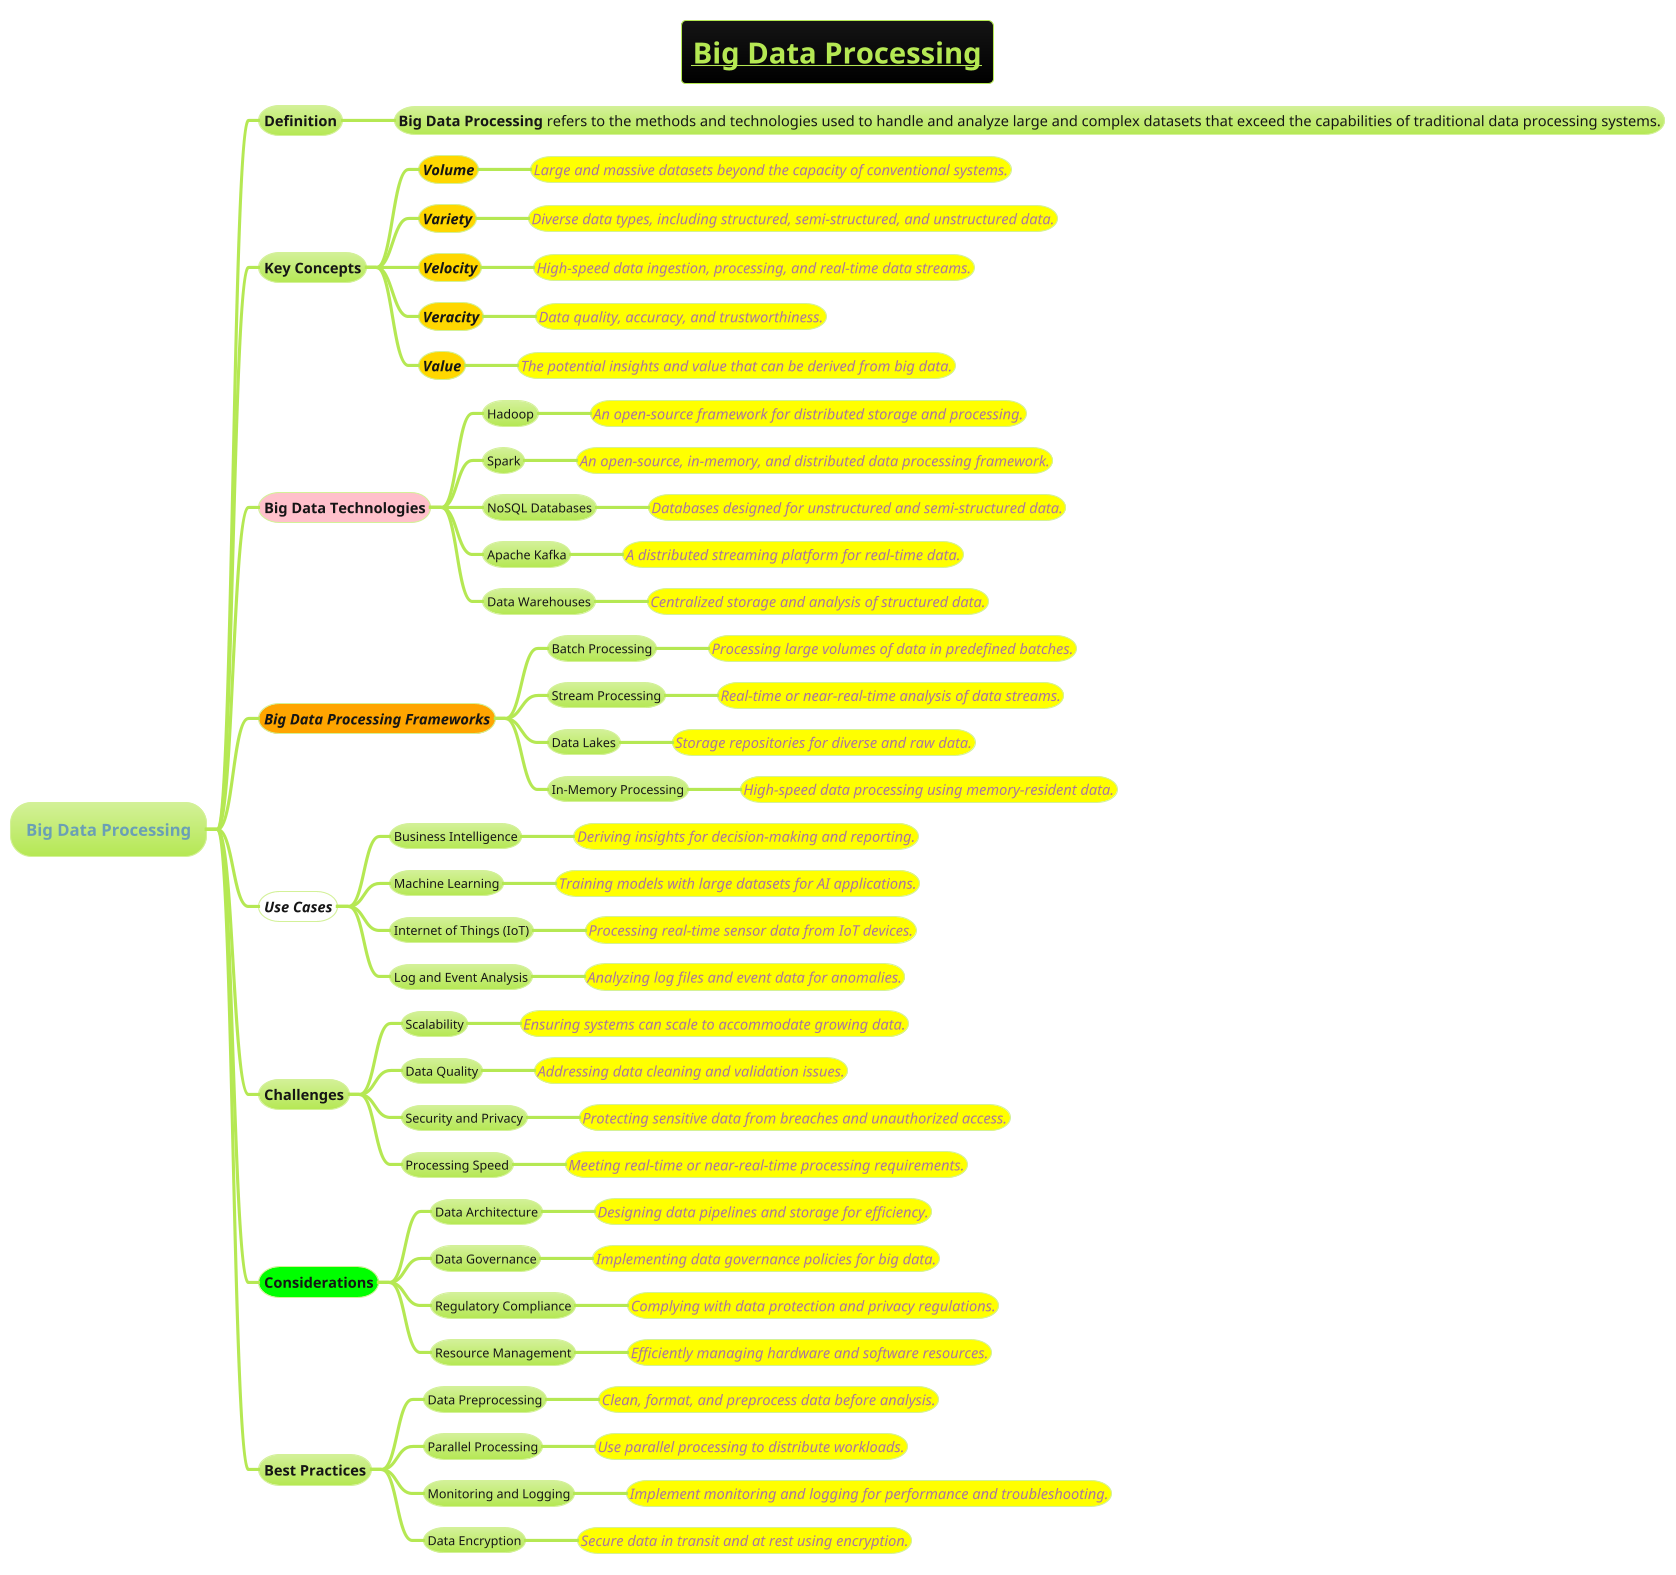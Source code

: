 @startmindmap
title =__Big Data Processing__
!theme hacker

* Big Data Processing
** Definition
*** <size:14>**Big Data Processing** refers to the methods and technologies used to handle and analyze large and complex datasets that exceed the capabilities of traditional data processing systems.

** Key Concepts
***[#gold] ====<size:14><b>Volume
****[#yellow] ====<size:14>Large and massive datasets beyond the capacity of conventional systems.
***[#gold] ====<size:14><b>Variety
****[#yellow] ====<size:14>Diverse data types, including structured, semi-structured, and unstructured data.
***[#gold] ====<size:14><b>Velocity
****[#yellow] ====<size:14>High-speed data ingestion, processing, and real-time data streams.
***[#gold] ====<size:14><b>Veracity
****[#yellow] ====<size:14>Data quality, accuracy, and trustworthiness.
***[#gold] ====<size:14><b>Value
****[#yellow] ====<size:14>The potential insights and value that can be derived from big data.

**[#pink] Big Data Technologies
*** Hadoop
****[#yellow] ====<size:14>An open-source framework for distributed storage and processing.
*** Spark
****[#yellow] ====<size:14>An open-source, in-memory, and distributed data processing framework.
*** NoSQL Databases
****[#yellow] ====<size:14>Databases designed for unstructured and semi-structured data.
*** Apache Kafka
****[#yellow] ====<size:14>A distributed streaming platform for real-time data.
*** Data Warehouses
****[#yellow] ====<size:14>Centralized storage and analysis of structured data.

**[#orange] ====Big Data Processing Frameworks
*** Batch Processing
****[#yellow] ====<size:14>Processing large volumes of data in predefined batches.
*** Stream Processing
****[#yellow] ====<size:14>Real-time or near-real-time analysis of data streams.
*** Data Lakes
****[#yellow] ====<size:14>Storage repositories for diverse and raw data.
*** In-Memory Processing
****[#yellow] ====<size:14>High-speed data processing using memory-resident data.

**[#white] ====Use Cases
*** Business Intelligence
****[#yellow] ====<size:14>Deriving insights for decision-making and reporting.
*** Machine Learning
****[#yellow] ====<size:14>Training models with large datasets for AI applications.
*** Internet of Things (IoT)
****[#yellow] ====<size:14>Processing real-time sensor data from IoT devices.
*** Log and Event Analysis
****[#yellow] ====<size:14>Analyzing log files and event data for anomalies.

** Challenges
*** Scalability
****[#yellow] ====<size:14>Ensuring systems can scale to accommodate growing data.
*** Data Quality
****[#yellow] ====<size:14>Addressing data cleaning and validation issues.
*** Security and Privacy
****[#yellow] ====<size:14>Protecting sensitive data from breaches and unauthorized access.
*** Processing Speed
****[#yellow] ====<size:14>Meeting real-time or near-real-time processing requirements.

**[#lime] Considerations
*** Data Architecture
****[#yellow] ====<size:14>Designing data pipelines and storage for efficiency.
*** Data Governance
****[#yellow] ====<size:14>Implementing data governance policies for big data.
*** Regulatory Compliance
****[#yellow] ====<size:14>Complying with data protection and privacy regulations.
*** Resource Management
****[#yellow] ====<size:14>Efficiently managing hardware and software resources.

** Best Practices
*** Data Preprocessing
****[#yellow] ====<size:14>Clean, format, and preprocess data before analysis.
*** Parallel Processing
****[#yellow] ====<size:14>Use parallel processing to distribute workloads.
*** Monitoring and Logging
****[#yellow] ====<size:14>Implement monitoring and logging for performance and troubleshooting.
*** Data Encryption
****[#yellow] ====<size:14>Secure data in transit and at rest using encryption.

@endmindmap

